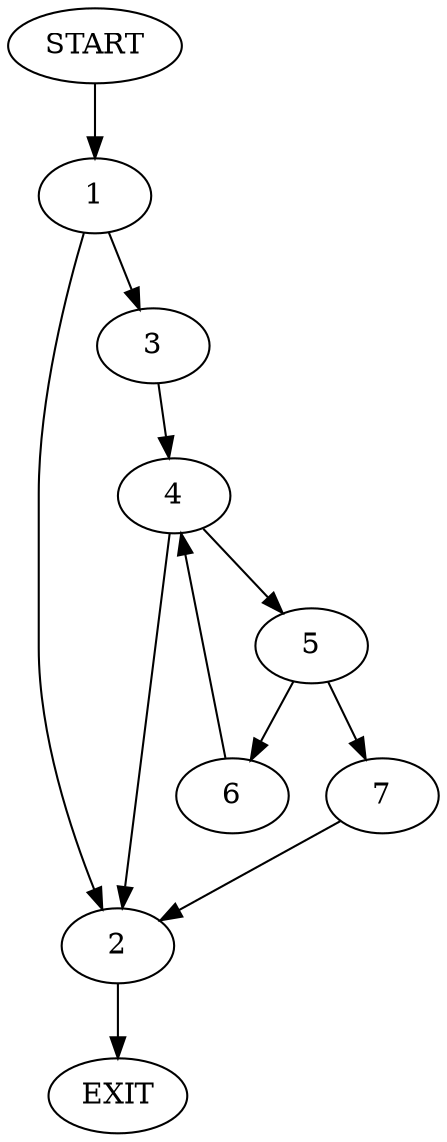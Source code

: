 digraph {
0 [label="START"]
8 [label="EXIT"]
0 -> 1
1 -> 2
1 -> 3
3 -> 4
2 -> 8
4 -> 2
4 -> 5
5 -> 6
5 -> 7
7 -> 2
6 -> 4
}
